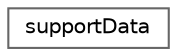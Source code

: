 digraph "Graphical Class Hierarchy"
{
 // LATEX_PDF_SIZE
  bgcolor="transparent";
  edge [fontname=Helvetica,fontsize=10,labelfontname=Helvetica,labelfontsize=10];
  node [fontname=Helvetica,fontsize=10,shape=box,height=0.2,width=0.4];
  rankdir="LR";
  Node0 [id="Node000000",label="supportData",height=0.2,width=0.4,color="grey40", fillcolor="white", style="filled",URL="$struct_open_sim_1_1support_data.html",tooltip=" "];
}
